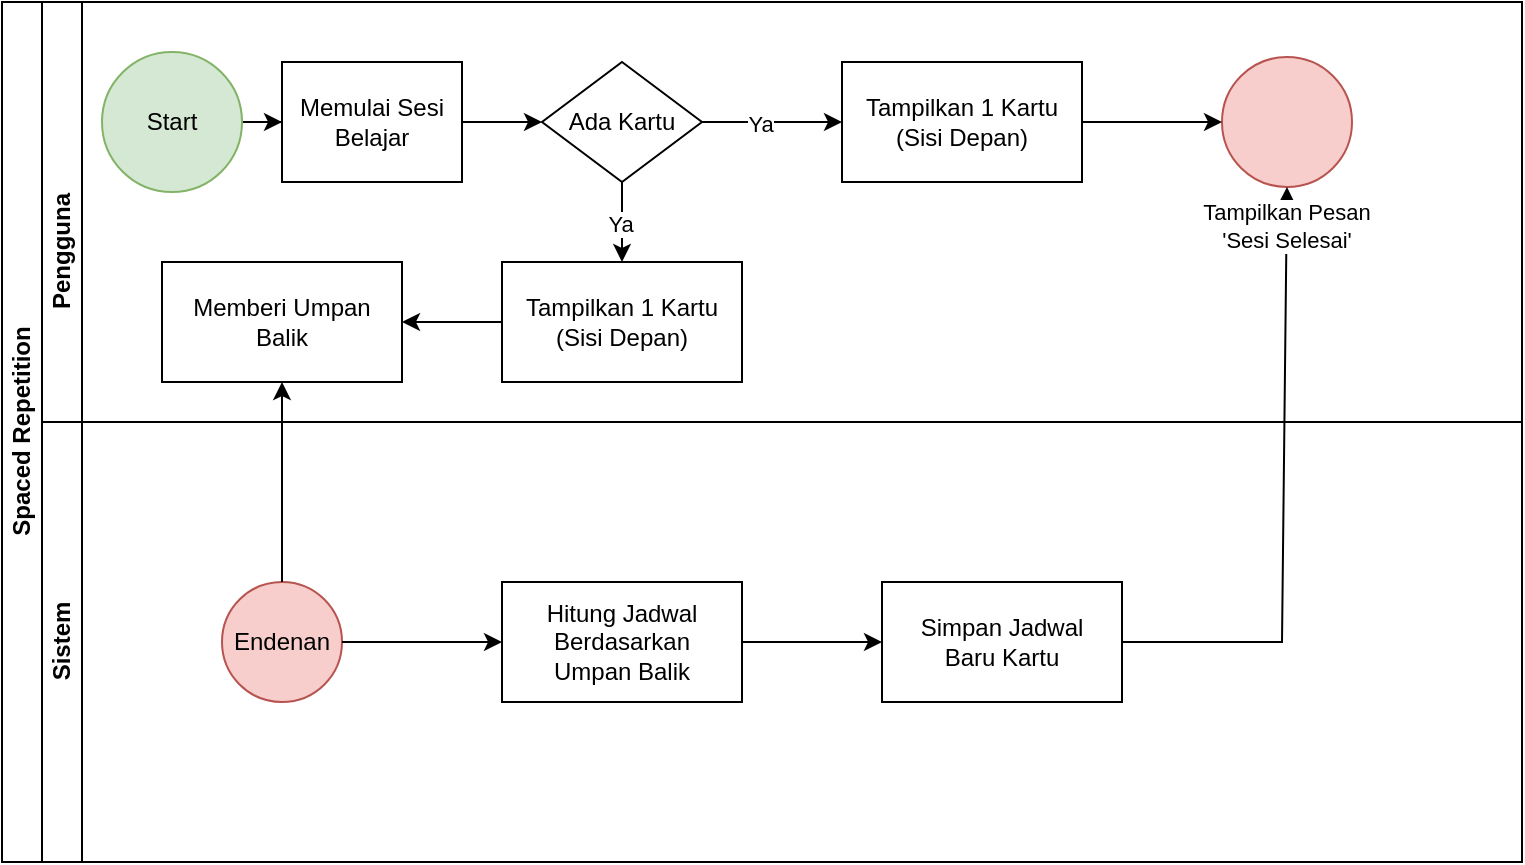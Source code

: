 <mxfile version="28.2.3">
  <diagram id="prtHgNgQTEPvFCAcTncT" name="Page-1">
    <mxGraphModel dx="1213" dy="777" grid="1" gridSize="10" guides="1" tooltips="1" connect="1" arrows="1" fold="1" page="1" pageScale="1" pageWidth="827" pageHeight="1169" math="0" shadow="0">
      <root>
        <mxCell id="0" />
        <mxCell id="1" parent="0" />
        <mxCell id="dNxyNK7c78bLwvsdeMH5-19" value="Spaced Repetition" style="swimlane;html=1;childLayout=stackLayout;resizeParent=1;resizeParentMax=0;horizontal=0;startSize=20;horizontalStack=0;" parent="1" vertex="1">
          <mxGeometry x="40" y="120" width="760" height="430" as="geometry" />
        </mxCell>
        <mxCell id="dNxyNK7c78bLwvsdeMH5-20" value="Pengguna" style="swimlane;html=1;startSize=20;horizontal=0;align=center;spacingRight=-180;" parent="dNxyNK7c78bLwvsdeMH5-19" vertex="1">
          <mxGeometry x="20" width="740" height="430" as="geometry" />
        </mxCell>
        <mxCell id="dNxyNK7c78bLwvsdeMH5-25" value="" style="edgeStyle=orthogonalEdgeStyle;rounded=0;orthogonalLoop=1;jettySize=auto;html=1;" parent="dNxyNK7c78bLwvsdeMH5-20" source="dNxyNK7c78bLwvsdeMH5-23" target="dNxyNK7c78bLwvsdeMH5-24" edge="1">
          <mxGeometry relative="1" as="geometry" />
        </mxCell>
        <mxCell id="dNxyNK7c78bLwvsdeMH5-23" value="Start" style="ellipse;whiteSpace=wrap;html=1;fillColor=#d5e8d4;strokeColor=#82b366;" parent="dNxyNK7c78bLwvsdeMH5-20" vertex="1">
          <mxGeometry x="30" y="25" width="70" height="70" as="geometry" />
        </mxCell>
        <mxCell id="dNxyNK7c78bLwvsdeMH5-24" value="Memulai Sesi&lt;div&gt;Belajar&lt;/div&gt;" style="rounded=0;whiteSpace=wrap;html=1;fontFamily=Helvetica;fontSize=12;fontColor=#000000;align=center;" parent="dNxyNK7c78bLwvsdeMH5-20" vertex="1">
          <mxGeometry x="120" y="30" width="90" height="60" as="geometry" />
        </mxCell>
        <mxCell id="dNxyNK7c78bLwvsdeMH5-36" value="Ada Kartu" style="rhombus;whiteSpace=wrap;html=1;fontFamily=Helvetica;fontSize=12;fontColor=#000000;align=center;" parent="dNxyNK7c78bLwvsdeMH5-20" vertex="1">
          <mxGeometry x="250" y="30" width="80" height="60" as="geometry" />
        </mxCell>
        <mxCell id="kWPw0znWmrmTeT5rBL4w-1" value="" style="endArrow=classic;html=1;rounded=0;exitX=1;exitY=0.5;exitDx=0;exitDy=0;entryX=0;entryY=0.5;entryDx=0;entryDy=0;" edge="1" parent="dNxyNK7c78bLwvsdeMH5-20" source="dNxyNK7c78bLwvsdeMH5-24" target="dNxyNK7c78bLwvsdeMH5-36">
          <mxGeometry width="50" height="50" relative="1" as="geometry">
            <mxPoint x="330" y="310" as="sourcePoint" />
            <mxPoint x="380" y="260" as="targetPoint" />
          </mxGeometry>
        </mxCell>
        <mxCell id="dNxyNK7c78bLwvsdeMH5-21" value="Sistem" style="swimlane;html=1;startSize=20;horizontal=0;" parent="dNxyNK7c78bLwvsdeMH5-20" vertex="1">
          <mxGeometry y="210" width="740" height="220" as="geometry" />
        </mxCell>
        <mxCell id="kWPw0znWmrmTeT5rBL4w-14" value="Endenan" style="ellipse;whiteSpace=wrap;html=1;aspect=fixed;fillColor=#f8cecc;strokeColor=#b85450;" vertex="1" parent="dNxyNK7c78bLwvsdeMH5-21">
          <mxGeometry x="90" y="80" width="60" height="60" as="geometry" />
        </mxCell>
        <mxCell id="kWPw0znWmrmTeT5rBL4w-17" value="Simpan Jadwal&lt;div&gt;Baru Kartu&lt;/div&gt;" style="rounded=0;whiteSpace=wrap;html=1;" vertex="1" parent="dNxyNK7c78bLwvsdeMH5-21">
          <mxGeometry x="420" y="80" width="120" height="60" as="geometry" />
        </mxCell>
        <mxCell id="kWPw0znWmrmTeT5rBL4w-16" value="Hitung Jadwal&lt;div&gt;Berdasarkan&lt;/div&gt;&lt;div&gt;Umpan Balik&lt;/div&gt;" style="rounded=0;whiteSpace=wrap;html=1;" vertex="1" parent="dNxyNK7c78bLwvsdeMH5-21">
          <mxGeometry x="230" y="80" width="120" height="60" as="geometry" />
        </mxCell>
        <mxCell id="kWPw0znWmrmTeT5rBL4w-18" value="" style="endArrow=classic;html=1;rounded=0;exitX=1;exitY=0.5;exitDx=0;exitDy=0;entryX=0;entryY=0.5;entryDx=0;entryDy=0;" edge="1" parent="dNxyNK7c78bLwvsdeMH5-21" source="kWPw0znWmrmTeT5rBL4w-14" target="kWPw0znWmrmTeT5rBL4w-16">
          <mxGeometry width="50" height="50" relative="1" as="geometry">
            <mxPoint x="330" y="100" as="sourcePoint" />
            <mxPoint x="380" y="50" as="targetPoint" />
          </mxGeometry>
        </mxCell>
        <mxCell id="kWPw0znWmrmTeT5rBL4w-19" value="" style="endArrow=classic;html=1;rounded=0;exitX=1;exitY=0.5;exitDx=0;exitDy=0;entryX=0;entryY=0.5;entryDx=0;entryDy=0;" edge="1" parent="dNxyNK7c78bLwvsdeMH5-21" source="kWPw0znWmrmTeT5rBL4w-16" target="kWPw0znWmrmTeT5rBL4w-17">
          <mxGeometry width="50" height="50" relative="1" as="geometry">
            <mxPoint x="330" y="100" as="sourcePoint" />
            <mxPoint x="380" y="50" as="targetPoint" />
          </mxGeometry>
        </mxCell>
        <mxCell id="kWPw0znWmrmTeT5rBL4w-4" value="Tampilkan 1 Kartu&lt;div&gt;(Sisi Depan)&lt;/div&gt;" style="rounded=0;whiteSpace=wrap;html=1;" vertex="1" parent="dNxyNK7c78bLwvsdeMH5-20">
          <mxGeometry x="400" y="30" width="120" height="60" as="geometry" />
        </mxCell>
        <mxCell id="kWPw0znWmrmTeT5rBL4w-5" value="" style="endArrow=classic;html=1;rounded=0;exitX=1;exitY=0.5;exitDx=0;exitDy=0;entryX=0;entryY=0.5;entryDx=0;entryDy=0;" edge="1" parent="dNxyNK7c78bLwvsdeMH5-20" source="dNxyNK7c78bLwvsdeMH5-36" target="kWPw0znWmrmTeT5rBL4w-4">
          <mxGeometry width="50" height="50" relative="1" as="geometry">
            <mxPoint x="330" y="310" as="sourcePoint" />
            <mxPoint x="380" y="260" as="targetPoint" />
          </mxGeometry>
        </mxCell>
        <mxCell id="kWPw0znWmrmTeT5rBL4w-8" value="Ya" style="edgeLabel;html=1;align=center;verticalAlign=middle;resizable=0;points=[];" vertex="1" connectable="0" parent="kWPw0znWmrmTeT5rBL4w-5">
          <mxGeometry x="-0.171" y="-1" relative="1" as="geometry">
            <mxPoint as="offset" />
          </mxGeometry>
        </mxCell>
        <mxCell id="kWPw0znWmrmTeT5rBL4w-6" value="" style="ellipse;whiteSpace=wrap;html=1;aspect=fixed;fillColor=#f8cecc;strokeColor=#b85450;" vertex="1" parent="dNxyNK7c78bLwvsdeMH5-20">
          <mxGeometry x="590" y="27.5" width="65" height="65" as="geometry" />
        </mxCell>
        <mxCell id="kWPw0znWmrmTeT5rBL4w-7" value="" style="endArrow=classic;html=1;rounded=0;exitX=1;exitY=0.5;exitDx=0;exitDy=0;entryX=0;entryY=0.5;entryDx=0;entryDy=0;" edge="1" parent="dNxyNK7c78bLwvsdeMH5-20" source="kWPw0znWmrmTeT5rBL4w-4" target="kWPw0znWmrmTeT5rBL4w-6">
          <mxGeometry width="50" height="50" relative="1" as="geometry">
            <mxPoint x="330" y="310" as="sourcePoint" />
            <mxPoint x="380" y="260" as="targetPoint" />
          </mxGeometry>
        </mxCell>
        <mxCell id="kWPw0znWmrmTeT5rBL4w-9" value="Tampilkan 1 Kartu&lt;div&gt;(Sisi Depan)&lt;/div&gt;" style="rounded=0;whiteSpace=wrap;html=1;" vertex="1" parent="dNxyNK7c78bLwvsdeMH5-20">
          <mxGeometry x="230" y="130" width="120" height="60" as="geometry" />
        </mxCell>
        <mxCell id="kWPw0znWmrmTeT5rBL4w-10" value="" style="endArrow=classic;html=1;rounded=0;exitX=0.5;exitY=1;exitDx=0;exitDy=0;entryX=0.5;entryY=0;entryDx=0;entryDy=0;" edge="1" parent="dNxyNK7c78bLwvsdeMH5-20" source="dNxyNK7c78bLwvsdeMH5-36" target="kWPw0znWmrmTeT5rBL4w-9">
          <mxGeometry width="50" height="50" relative="1" as="geometry">
            <mxPoint x="330" y="310" as="sourcePoint" />
            <mxPoint x="380" y="260" as="targetPoint" />
          </mxGeometry>
        </mxCell>
        <mxCell id="kWPw0znWmrmTeT5rBL4w-11" value="Ya" style="edgeLabel;html=1;align=center;verticalAlign=middle;resizable=0;points=[];" vertex="1" connectable="0" parent="kWPw0znWmrmTeT5rBL4w-10">
          <mxGeometry x="0.017" y="-1" relative="1" as="geometry">
            <mxPoint as="offset" />
          </mxGeometry>
        </mxCell>
        <mxCell id="kWPw0znWmrmTeT5rBL4w-12" value="Memberi Umpan&lt;div&gt;Balik&lt;/div&gt;" style="rounded=0;whiteSpace=wrap;html=1;" vertex="1" parent="dNxyNK7c78bLwvsdeMH5-20">
          <mxGeometry x="60" y="130" width="120" height="60" as="geometry" />
        </mxCell>
        <mxCell id="kWPw0znWmrmTeT5rBL4w-13" value="" style="endArrow=classic;html=1;rounded=0;exitX=0;exitY=0.5;exitDx=0;exitDy=0;entryX=1;entryY=0.5;entryDx=0;entryDy=0;" edge="1" parent="dNxyNK7c78bLwvsdeMH5-20" source="kWPw0znWmrmTeT5rBL4w-9" target="kWPw0znWmrmTeT5rBL4w-12">
          <mxGeometry width="50" height="50" relative="1" as="geometry">
            <mxPoint x="330" y="310" as="sourcePoint" />
            <mxPoint x="380" y="260" as="targetPoint" />
          </mxGeometry>
        </mxCell>
        <mxCell id="kWPw0znWmrmTeT5rBL4w-15" value="" style="endArrow=classic;html=1;rounded=0;exitX=0.5;exitY=0;exitDx=0;exitDy=0;" edge="1" parent="dNxyNK7c78bLwvsdeMH5-20" source="kWPw0znWmrmTeT5rBL4w-14" target="kWPw0znWmrmTeT5rBL4w-12">
          <mxGeometry width="50" height="50" relative="1" as="geometry">
            <mxPoint x="330" y="310" as="sourcePoint" />
            <mxPoint x="380" y="260" as="targetPoint" />
          </mxGeometry>
        </mxCell>
        <mxCell id="kWPw0znWmrmTeT5rBL4w-20" value="" style="endArrow=classic;html=1;rounded=0;exitX=1;exitY=0.5;exitDx=0;exitDy=0;entryX=0.5;entryY=1;entryDx=0;entryDy=0;" edge="1" parent="dNxyNK7c78bLwvsdeMH5-20" source="kWPw0znWmrmTeT5rBL4w-17" target="kWPw0znWmrmTeT5rBL4w-6">
          <mxGeometry width="50" height="50" relative="1" as="geometry">
            <mxPoint x="330" y="310" as="sourcePoint" />
            <mxPoint x="380" y="260" as="targetPoint" />
            <Array as="points">
              <mxPoint x="620" y="320" />
            </Array>
          </mxGeometry>
        </mxCell>
        <mxCell id="kWPw0znWmrmTeT5rBL4w-21" value="Tampilkan Pesan&lt;div&gt;&#39;Sesi Selesai&#39;&lt;/div&gt;" style="edgeLabel;html=1;align=center;verticalAlign=middle;resizable=0;points=[];" vertex="1" connectable="0" parent="kWPw0znWmrmTeT5rBL4w-20">
          <mxGeometry x="0.872" y="1" relative="1" as="geometry">
            <mxPoint as="offset" />
          </mxGeometry>
        </mxCell>
      </root>
    </mxGraphModel>
  </diagram>
</mxfile>
